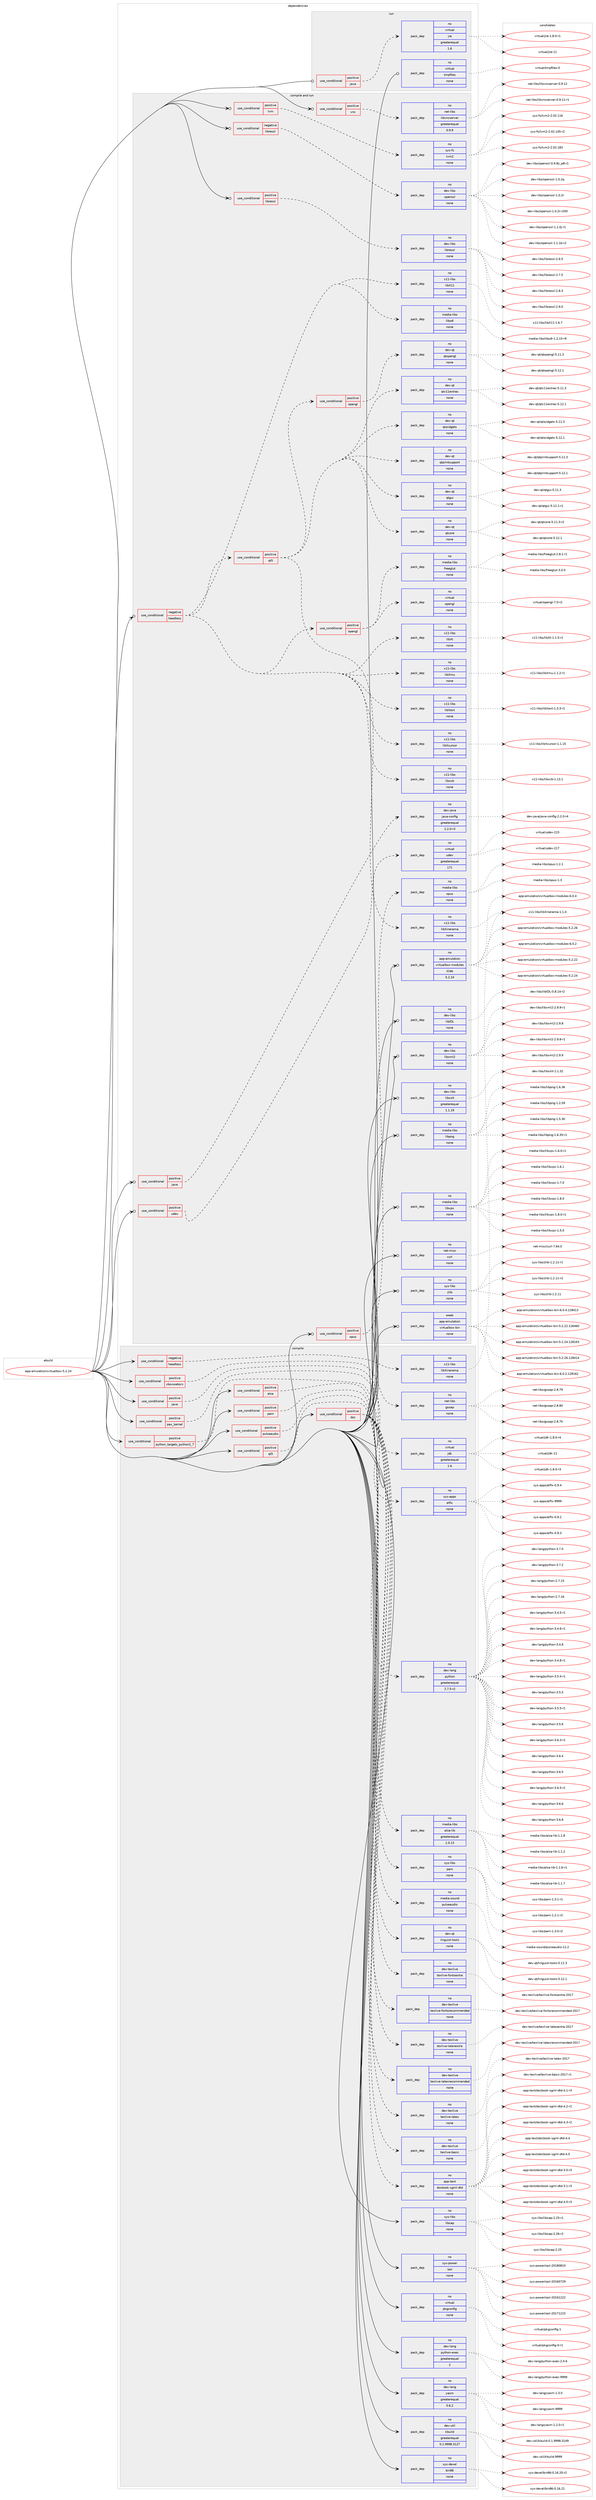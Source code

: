 digraph prolog {

# *************
# Graph options
# *************

newrank=true;
concentrate=true;
compound=true;
graph [rankdir=LR,fontname=Helvetica,fontsize=10,ranksep=1.5];#, ranksep=2.5, nodesep=0.2];
edge  [arrowhead=vee];
node  [fontname=Helvetica,fontsize=10];

# **********
# The ebuild
# **********

subgraph cluster_leftcol {
color=gray;
rank=same;
label=<<i>ebuild</i>>;
id [label="app-emulation/virtualbox-5.2.24", color=red, width=4, href="../app-emulation/virtualbox-5.2.24.svg"];
}

# ****************
# The dependencies
# ****************

subgraph cluster_midcol {
color=gray;
label=<<i>dependencies</i>>;
subgraph cluster_compile {
fillcolor="#eeeeee";
style=filled;
label=<<i>compile</i>>;
subgraph cond350896 {
dependency1289553 [label=<<TABLE BORDER="0" CELLBORDER="1" CELLSPACING="0" CELLPADDING="4"><TR><TD ROWSPAN="3" CELLPADDING="10">use_conditional</TD></TR><TR><TD>negative</TD></TR><TR><TD>headless</TD></TR></TABLE>>, shape=none, color=red];
subgraph pack918606 {
dependency1289554 [label=<<TABLE BORDER="0" CELLBORDER="1" CELLSPACING="0" CELLPADDING="4" WIDTH="220"><TR><TD ROWSPAN="6" CELLPADDING="30">pack_dep</TD></TR><TR><TD WIDTH="110">no</TD></TR><TR><TD>x11-libs</TD></TR><TR><TD>libXinerama</TD></TR><TR><TD>none</TD></TR><TR><TD></TD></TR></TABLE>>, shape=none, color=blue];
}
dependency1289553:e -> dependency1289554:w [weight=20,style="dashed",arrowhead="vee"];
}
id:e -> dependency1289553:w [weight=20,style="solid",arrowhead="vee"];
subgraph cond350897 {
dependency1289555 [label=<<TABLE BORDER="0" CELLBORDER="1" CELLSPACING="0" CELLPADDING="4"><TR><TD ROWSPAN="3" CELLPADDING="10">use_conditional</TD></TR><TR><TD>positive</TD></TR><TR><TD>alsa</TD></TR></TABLE>>, shape=none, color=red];
subgraph pack918607 {
dependency1289556 [label=<<TABLE BORDER="0" CELLBORDER="1" CELLSPACING="0" CELLPADDING="4" WIDTH="220"><TR><TD ROWSPAN="6" CELLPADDING="30">pack_dep</TD></TR><TR><TD WIDTH="110">no</TD></TR><TR><TD>media-libs</TD></TR><TR><TD>alsa-lib</TD></TR><TR><TD>greaterequal</TD></TR><TR><TD>1.0.13</TD></TR></TABLE>>, shape=none, color=blue];
}
dependency1289555:e -> dependency1289556:w [weight=20,style="dashed",arrowhead="vee"];
}
id:e -> dependency1289555:w [weight=20,style="solid",arrowhead="vee"];
subgraph cond350898 {
dependency1289557 [label=<<TABLE BORDER="0" CELLBORDER="1" CELLSPACING="0" CELLPADDING="4"><TR><TD ROWSPAN="3" CELLPADDING="10">use_conditional</TD></TR><TR><TD>positive</TD></TR><TR><TD>doc</TD></TR></TABLE>>, shape=none, color=red];
subgraph pack918608 {
dependency1289558 [label=<<TABLE BORDER="0" CELLBORDER="1" CELLSPACING="0" CELLPADDING="4" WIDTH="220"><TR><TD ROWSPAN="6" CELLPADDING="30">pack_dep</TD></TR><TR><TD WIDTH="110">no</TD></TR><TR><TD>app-text</TD></TR><TR><TD>docbook-sgml-dtd</TD></TR><TR><TD>none</TD></TR><TR><TD></TD></TR></TABLE>>, shape=none, color=blue];
}
dependency1289557:e -> dependency1289558:w [weight=20,style="dashed",arrowhead="vee"];
subgraph pack918609 {
dependency1289559 [label=<<TABLE BORDER="0" CELLBORDER="1" CELLSPACING="0" CELLPADDING="4" WIDTH="220"><TR><TD ROWSPAN="6" CELLPADDING="30">pack_dep</TD></TR><TR><TD WIDTH="110">no</TD></TR><TR><TD>dev-texlive</TD></TR><TR><TD>texlive-basic</TD></TR><TR><TD>none</TD></TR><TR><TD></TD></TR></TABLE>>, shape=none, color=blue];
}
dependency1289557:e -> dependency1289559:w [weight=20,style="dashed",arrowhead="vee"];
subgraph pack918610 {
dependency1289560 [label=<<TABLE BORDER="0" CELLBORDER="1" CELLSPACING="0" CELLPADDING="4" WIDTH="220"><TR><TD ROWSPAN="6" CELLPADDING="30">pack_dep</TD></TR><TR><TD WIDTH="110">no</TD></TR><TR><TD>dev-texlive</TD></TR><TR><TD>texlive-latex</TD></TR><TR><TD>none</TD></TR><TR><TD></TD></TR></TABLE>>, shape=none, color=blue];
}
dependency1289557:e -> dependency1289560:w [weight=20,style="dashed",arrowhead="vee"];
subgraph pack918611 {
dependency1289561 [label=<<TABLE BORDER="0" CELLBORDER="1" CELLSPACING="0" CELLPADDING="4" WIDTH="220"><TR><TD ROWSPAN="6" CELLPADDING="30">pack_dep</TD></TR><TR><TD WIDTH="110">no</TD></TR><TR><TD>dev-texlive</TD></TR><TR><TD>texlive-latexrecommended</TD></TR><TR><TD>none</TD></TR><TR><TD></TD></TR></TABLE>>, shape=none, color=blue];
}
dependency1289557:e -> dependency1289561:w [weight=20,style="dashed",arrowhead="vee"];
subgraph pack918612 {
dependency1289562 [label=<<TABLE BORDER="0" CELLBORDER="1" CELLSPACING="0" CELLPADDING="4" WIDTH="220"><TR><TD ROWSPAN="6" CELLPADDING="30">pack_dep</TD></TR><TR><TD WIDTH="110">no</TD></TR><TR><TD>dev-texlive</TD></TR><TR><TD>texlive-latexextra</TD></TR><TR><TD>none</TD></TR><TR><TD></TD></TR></TABLE>>, shape=none, color=blue];
}
dependency1289557:e -> dependency1289562:w [weight=20,style="dashed",arrowhead="vee"];
subgraph pack918613 {
dependency1289563 [label=<<TABLE BORDER="0" CELLBORDER="1" CELLSPACING="0" CELLPADDING="4" WIDTH="220"><TR><TD ROWSPAN="6" CELLPADDING="30">pack_dep</TD></TR><TR><TD WIDTH="110">no</TD></TR><TR><TD>dev-texlive</TD></TR><TR><TD>texlive-fontsrecommended</TD></TR><TR><TD>none</TD></TR><TR><TD></TD></TR></TABLE>>, shape=none, color=blue];
}
dependency1289557:e -> dependency1289563:w [weight=20,style="dashed",arrowhead="vee"];
subgraph pack918614 {
dependency1289564 [label=<<TABLE BORDER="0" CELLBORDER="1" CELLSPACING="0" CELLPADDING="4" WIDTH="220"><TR><TD ROWSPAN="6" CELLPADDING="30">pack_dep</TD></TR><TR><TD WIDTH="110">no</TD></TR><TR><TD>dev-texlive</TD></TR><TR><TD>texlive-fontsextra</TD></TR><TR><TD>none</TD></TR><TR><TD></TD></TR></TABLE>>, shape=none, color=blue];
}
dependency1289557:e -> dependency1289564:w [weight=20,style="dashed",arrowhead="vee"];
}
id:e -> dependency1289557:w [weight=20,style="solid",arrowhead="vee"];
subgraph cond350899 {
dependency1289565 [label=<<TABLE BORDER="0" CELLBORDER="1" CELLSPACING="0" CELLPADDING="4"><TR><TD ROWSPAN="3" CELLPADDING="10">use_conditional</TD></TR><TR><TD>positive</TD></TR><TR><TD>java</TD></TR></TABLE>>, shape=none, color=red];
subgraph pack918615 {
dependency1289566 [label=<<TABLE BORDER="0" CELLBORDER="1" CELLSPACING="0" CELLPADDING="4" WIDTH="220"><TR><TD ROWSPAN="6" CELLPADDING="30">pack_dep</TD></TR><TR><TD WIDTH="110">no</TD></TR><TR><TD>virtual</TD></TR><TR><TD>jdk</TD></TR><TR><TD>greaterequal</TD></TR><TR><TD>1.6</TD></TR></TABLE>>, shape=none, color=blue];
}
dependency1289565:e -> dependency1289566:w [weight=20,style="dashed",arrowhead="vee"];
}
id:e -> dependency1289565:w [weight=20,style="solid",arrowhead="vee"];
subgraph cond350900 {
dependency1289567 [label=<<TABLE BORDER="0" CELLBORDER="1" CELLSPACING="0" CELLPADDING="4"><TR><TD ROWSPAN="3" CELLPADDING="10">use_conditional</TD></TR><TR><TD>positive</TD></TR><TR><TD>pam</TD></TR></TABLE>>, shape=none, color=red];
subgraph pack918616 {
dependency1289568 [label=<<TABLE BORDER="0" CELLBORDER="1" CELLSPACING="0" CELLPADDING="4" WIDTH="220"><TR><TD ROWSPAN="6" CELLPADDING="30">pack_dep</TD></TR><TR><TD WIDTH="110">no</TD></TR><TR><TD>sys-libs</TD></TR><TR><TD>pam</TD></TR><TR><TD>none</TD></TR><TR><TD></TD></TR></TABLE>>, shape=none, color=blue];
}
dependency1289567:e -> dependency1289568:w [weight=20,style="dashed",arrowhead="vee"];
}
id:e -> dependency1289567:w [weight=20,style="solid",arrowhead="vee"];
subgraph cond350901 {
dependency1289569 [label=<<TABLE BORDER="0" CELLBORDER="1" CELLSPACING="0" CELLPADDING="4"><TR><TD ROWSPAN="3" CELLPADDING="10">use_conditional</TD></TR><TR><TD>positive</TD></TR><TR><TD>pax_kernel</TD></TR></TABLE>>, shape=none, color=red];
subgraph pack918617 {
dependency1289570 [label=<<TABLE BORDER="0" CELLBORDER="1" CELLSPACING="0" CELLPADDING="4" WIDTH="220"><TR><TD ROWSPAN="6" CELLPADDING="30">pack_dep</TD></TR><TR><TD WIDTH="110">no</TD></TR><TR><TD>sys-apps</TD></TR><TR><TD>elfix</TD></TR><TR><TD>none</TD></TR><TR><TD></TD></TR></TABLE>>, shape=none, color=blue];
}
dependency1289569:e -> dependency1289570:w [weight=20,style="dashed",arrowhead="vee"];
}
id:e -> dependency1289569:w [weight=20,style="solid",arrowhead="vee"];
subgraph cond350902 {
dependency1289571 [label=<<TABLE BORDER="0" CELLBORDER="1" CELLSPACING="0" CELLPADDING="4"><TR><TD ROWSPAN="3" CELLPADDING="10">use_conditional</TD></TR><TR><TD>positive</TD></TR><TR><TD>pulseaudio</TD></TR></TABLE>>, shape=none, color=red];
subgraph pack918618 {
dependency1289572 [label=<<TABLE BORDER="0" CELLBORDER="1" CELLSPACING="0" CELLPADDING="4" WIDTH="220"><TR><TD ROWSPAN="6" CELLPADDING="30">pack_dep</TD></TR><TR><TD WIDTH="110">no</TD></TR><TR><TD>media-sound</TD></TR><TR><TD>pulseaudio</TD></TR><TR><TD>none</TD></TR><TR><TD></TD></TR></TABLE>>, shape=none, color=blue];
}
dependency1289571:e -> dependency1289572:w [weight=20,style="dashed",arrowhead="vee"];
}
id:e -> dependency1289571:w [weight=20,style="solid",arrowhead="vee"];
subgraph cond350903 {
dependency1289573 [label=<<TABLE BORDER="0" CELLBORDER="1" CELLSPACING="0" CELLPADDING="4"><TR><TD ROWSPAN="3" CELLPADDING="10">use_conditional</TD></TR><TR><TD>positive</TD></TR><TR><TD>python_targets_python2_7</TD></TR></TABLE>>, shape=none, color=red];
subgraph pack918619 {
dependency1289574 [label=<<TABLE BORDER="0" CELLBORDER="1" CELLSPACING="0" CELLPADDING="4" WIDTH="220"><TR><TD ROWSPAN="6" CELLPADDING="30">pack_dep</TD></TR><TR><TD WIDTH="110">no</TD></TR><TR><TD>dev-lang</TD></TR><TR><TD>python</TD></TR><TR><TD>greaterequal</TD></TR><TR><TD>2.7.5-r2</TD></TR></TABLE>>, shape=none, color=blue];
}
dependency1289573:e -> dependency1289574:w [weight=20,style="dashed",arrowhead="vee"];
}
id:e -> dependency1289573:w [weight=20,style="solid",arrowhead="vee"];
subgraph cond350904 {
dependency1289575 [label=<<TABLE BORDER="0" CELLBORDER="1" CELLSPACING="0" CELLPADDING="4"><TR><TD ROWSPAN="3" CELLPADDING="10">use_conditional</TD></TR><TR><TD>positive</TD></TR><TR><TD>qt5</TD></TR></TABLE>>, shape=none, color=red];
subgraph pack918620 {
dependency1289576 [label=<<TABLE BORDER="0" CELLBORDER="1" CELLSPACING="0" CELLPADDING="4" WIDTH="220"><TR><TD ROWSPAN="6" CELLPADDING="30">pack_dep</TD></TR><TR><TD WIDTH="110">no</TD></TR><TR><TD>dev-qt</TD></TR><TR><TD>linguist-tools</TD></TR><TR><TD>none</TD></TR><TR><TD></TD></TR></TABLE>>, shape=none, color=blue];
}
dependency1289575:e -> dependency1289576:w [weight=20,style="dashed",arrowhead="vee"];
}
id:e -> dependency1289575:w [weight=20,style="solid",arrowhead="vee"];
subgraph cond350905 {
dependency1289577 [label=<<TABLE BORDER="0" CELLBORDER="1" CELLSPACING="0" CELLPADDING="4"><TR><TD ROWSPAN="3" CELLPADDING="10">use_conditional</TD></TR><TR><TD>positive</TD></TR><TR><TD>vboxwebsrv</TD></TR></TABLE>>, shape=none, color=red];
subgraph pack918621 {
dependency1289578 [label=<<TABLE BORDER="0" CELLBORDER="1" CELLSPACING="0" CELLPADDING="4" WIDTH="220"><TR><TD ROWSPAN="6" CELLPADDING="30">pack_dep</TD></TR><TR><TD WIDTH="110">no</TD></TR><TR><TD>net-libs</TD></TR><TR><TD>gsoap</TD></TR><TR><TD>none</TD></TR><TR><TD></TD></TR></TABLE>>, shape=none, color=blue];
}
dependency1289577:e -> dependency1289578:w [weight=20,style="dashed",arrowhead="vee"];
}
id:e -> dependency1289577:w [weight=20,style="solid",arrowhead="vee"];
subgraph pack918622 {
dependency1289579 [label=<<TABLE BORDER="0" CELLBORDER="1" CELLSPACING="0" CELLPADDING="4" WIDTH="220"><TR><TD ROWSPAN="6" CELLPADDING="30">pack_dep</TD></TR><TR><TD WIDTH="110">no</TD></TR><TR><TD>dev-lang</TD></TR><TR><TD>python-exec</TD></TR><TR><TD>greaterequal</TD></TR><TR><TD>2</TD></TR></TABLE>>, shape=none, color=blue];
}
id:e -> dependency1289579:w [weight=20,style="solid",arrowhead="vee"];
subgraph pack918623 {
dependency1289580 [label=<<TABLE BORDER="0" CELLBORDER="1" CELLSPACING="0" CELLPADDING="4" WIDTH="220"><TR><TD ROWSPAN="6" CELLPADDING="30">pack_dep</TD></TR><TR><TD WIDTH="110">no</TD></TR><TR><TD>dev-lang</TD></TR><TR><TD>yasm</TD></TR><TR><TD>greaterequal</TD></TR><TR><TD>0.6.2</TD></TR></TABLE>>, shape=none, color=blue];
}
id:e -> dependency1289580:w [weight=20,style="solid",arrowhead="vee"];
subgraph pack918624 {
dependency1289581 [label=<<TABLE BORDER="0" CELLBORDER="1" CELLSPACING="0" CELLPADDING="4" WIDTH="220"><TR><TD ROWSPAN="6" CELLPADDING="30">pack_dep</TD></TR><TR><TD WIDTH="110">no</TD></TR><TR><TD>dev-util</TD></TR><TR><TD>kbuild</TD></TR><TR><TD>greaterequal</TD></TR><TR><TD>0.1.9998.3127</TD></TR></TABLE>>, shape=none, color=blue];
}
id:e -> dependency1289581:w [weight=20,style="solid",arrowhead="vee"];
subgraph pack918625 {
dependency1289582 [label=<<TABLE BORDER="0" CELLBORDER="1" CELLSPACING="0" CELLPADDING="4" WIDTH="220"><TR><TD ROWSPAN="6" CELLPADDING="30">pack_dep</TD></TR><TR><TD WIDTH="110">no</TD></TR><TR><TD>sys-devel</TD></TR><TR><TD>bin86</TD></TR><TR><TD>none</TD></TR><TR><TD></TD></TR></TABLE>>, shape=none, color=blue];
}
id:e -> dependency1289582:w [weight=20,style="solid",arrowhead="vee"];
subgraph pack918626 {
dependency1289583 [label=<<TABLE BORDER="0" CELLBORDER="1" CELLSPACING="0" CELLPADDING="4" WIDTH="220"><TR><TD ROWSPAN="6" CELLPADDING="30">pack_dep</TD></TR><TR><TD WIDTH="110">no</TD></TR><TR><TD>sys-libs</TD></TR><TR><TD>libcap</TD></TR><TR><TD>none</TD></TR><TR><TD></TD></TR></TABLE>>, shape=none, color=blue];
}
id:e -> dependency1289583:w [weight=20,style="solid",arrowhead="vee"];
subgraph pack918627 {
dependency1289584 [label=<<TABLE BORDER="0" CELLBORDER="1" CELLSPACING="0" CELLPADDING="4" WIDTH="220"><TR><TD ROWSPAN="6" CELLPADDING="30">pack_dep</TD></TR><TR><TD WIDTH="110">no</TD></TR><TR><TD>sys-power</TD></TR><TR><TD>iasl</TD></TR><TR><TD>none</TD></TR><TR><TD></TD></TR></TABLE>>, shape=none, color=blue];
}
id:e -> dependency1289584:w [weight=20,style="solid",arrowhead="vee"];
subgraph pack918628 {
dependency1289585 [label=<<TABLE BORDER="0" CELLBORDER="1" CELLSPACING="0" CELLPADDING="4" WIDTH="220"><TR><TD ROWSPAN="6" CELLPADDING="30">pack_dep</TD></TR><TR><TD WIDTH="110">no</TD></TR><TR><TD>virtual</TD></TR><TR><TD>pkgconfig</TD></TR><TR><TD>none</TD></TR><TR><TD></TD></TR></TABLE>>, shape=none, color=blue];
}
id:e -> dependency1289585:w [weight=20,style="solid",arrowhead="vee"];
}
subgraph cluster_compileandrun {
fillcolor="#eeeeee";
style=filled;
label=<<i>compile and run</i>>;
subgraph cond350906 {
dependency1289586 [label=<<TABLE BORDER="0" CELLBORDER="1" CELLSPACING="0" CELLPADDING="4"><TR><TD ROWSPAN="3" CELLPADDING="10">use_conditional</TD></TR><TR><TD>negative</TD></TR><TR><TD>headless</TD></TR></TABLE>>, shape=none, color=red];
subgraph pack918629 {
dependency1289587 [label=<<TABLE BORDER="0" CELLBORDER="1" CELLSPACING="0" CELLPADDING="4" WIDTH="220"><TR><TD ROWSPAN="6" CELLPADDING="30">pack_dep</TD></TR><TR><TD WIDTH="110">no</TD></TR><TR><TD>media-libs</TD></TR><TR><TD>libsdl</TD></TR><TR><TD>none</TD></TR><TR><TD></TD></TR></TABLE>>, shape=none, color=blue];
}
dependency1289586:e -> dependency1289587:w [weight=20,style="dashed",arrowhead="vee"];
subgraph pack918630 {
dependency1289588 [label=<<TABLE BORDER="0" CELLBORDER="1" CELLSPACING="0" CELLPADDING="4" WIDTH="220"><TR><TD ROWSPAN="6" CELLPADDING="30">pack_dep</TD></TR><TR><TD WIDTH="110">no</TD></TR><TR><TD>x11-libs</TD></TR><TR><TD>libX11</TD></TR><TR><TD>none</TD></TR><TR><TD></TD></TR></TABLE>>, shape=none, color=blue];
}
dependency1289586:e -> dependency1289588:w [weight=20,style="dashed",arrowhead="vee"];
subgraph pack918631 {
dependency1289589 [label=<<TABLE BORDER="0" CELLBORDER="1" CELLSPACING="0" CELLPADDING="4" WIDTH="220"><TR><TD ROWSPAN="6" CELLPADDING="30">pack_dep</TD></TR><TR><TD WIDTH="110">no</TD></TR><TR><TD>x11-libs</TD></TR><TR><TD>libxcb</TD></TR><TR><TD>none</TD></TR><TR><TD></TD></TR></TABLE>>, shape=none, color=blue];
}
dependency1289586:e -> dependency1289589:w [weight=20,style="dashed",arrowhead="vee"];
subgraph pack918632 {
dependency1289590 [label=<<TABLE BORDER="0" CELLBORDER="1" CELLSPACING="0" CELLPADDING="4" WIDTH="220"><TR><TD ROWSPAN="6" CELLPADDING="30">pack_dep</TD></TR><TR><TD WIDTH="110">no</TD></TR><TR><TD>x11-libs</TD></TR><TR><TD>libXcursor</TD></TR><TR><TD>none</TD></TR><TR><TD></TD></TR></TABLE>>, shape=none, color=blue];
}
dependency1289586:e -> dependency1289590:w [weight=20,style="dashed",arrowhead="vee"];
subgraph pack918633 {
dependency1289591 [label=<<TABLE BORDER="0" CELLBORDER="1" CELLSPACING="0" CELLPADDING="4" WIDTH="220"><TR><TD ROWSPAN="6" CELLPADDING="30">pack_dep</TD></TR><TR><TD WIDTH="110">no</TD></TR><TR><TD>x11-libs</TD></TR><TR><TD>libXext</TD></TR><TR><TD>none</TD></TR><TR><TD></TD></TR></TABLE>>, shape=none, color=blue];
}
dependency1289586:e -> dependency1289591:w [weight=20,style="dashed",arrowhead="vee"];
subgraph pack918634 {
dependency1289592 [label=<<TABLE BORDER="0" CELLBORDER="1" CELLSPACING="0" CELLPADDING="4" WIDTH="220"><TR><TD ROWSPAN="6" CELLPADDING="30">pack_dep</TD></TR><TR><TD WIDTH="110">no</TD></TR><TR><TD>x11-libs</TD></TR><TR><TD>libXmu</TD></TR><TR><TD>none</TD></TR><TR><TD></TD></TR></TABLE>>, shape=none, color=blue];
}
dependency1289586:e -> dependency1289592:w [weight=20,style="dashed",arrowhead="vee"];
subgraph pack918635 {
dependency1289593 [label=<<TABLE BORDER="0" CELLBORDER="1" CELLSPACING="0" CELLPADDING="4" WIDTH="220"><TR><TD ROWSPAN="6" CELLPADDING="30">pack_dep</TD></TR><TR><TD WIDTH="110">no</TD></TR><TR><TD>x11-libs</TD></TR><TR><TD>libXt</TD></TR><TR><TD>none</TD></TR><TR><TD></TD></TR></TABLE>>, shape=none, color=blue];
}
dependency1289586:e -> dependency1289593:w [weight=20,style="dashed",arrowhead="vee"];
subgraph cond350907 {
dependency1289594 [label=<<TABLE BORDER="0" CELLBORDER="1" CELLSPACING="0" CELLPADDING="4"><TR><TD ROWSPAN="3" CELLPADDING="10">use_conditional</TD></TR><TR><TD>positive</TD></TR><TR><TD>opengl</TD></TR></TABLE>>, shape=none, color=red];
subgraph pack918636 {
dependency1289595 [label=<<TABLE BORDER="0" CELLBORDER="1" CELLSPACING="0" CELLPADDING="4" WIDTH="220"><TR><TD ROWSPAN="6" CELLPADDING="30">pack_dep</TD></TR><TR><TD WIDTH="110">no</TD></TR><TR><TD>virtual</TD></TR><TR><TD>opengl</TD></TR><TR><TD>none</TD></TR><TR><TD></TD></TR></TABLE>>, shape=none, color=blue];
}
dependency1289594:e -> dependency1289595:w [weight=20,style="dashed",arrowhead="vee"];
subgraph pack918637 {
dependency1289596 [label=<<TABLE BORDER="0" CELLBORDER="1" CELLSPACING="0" CELLPADDING="4" WIDTH="220"><TR><TD ROWSPAN="6" CELLPADDING="30">pack_dep</TD></TR><TR><TD WIDTH="110">no</TD></TR><TR><TD>media-libs</TD></TR><TR><TD>freeglut</TD></TR><TR><TD>none</TD></TR><TR><TD></TD></TR></TABLE>>, shape=none, color=blue];
}
dependency1289594:e -> dependency1289596:w [weight=20,style="dashed",arrowhead="vee"];
}
dependency1289586:e -> dependency1289594:w [weight=20,style="dashed",arrowhead="vee"];
subgraph cond350908 {
dependency1289597 [label=<<TABLE BORDER="0" CELLBORDER="1" CELLSPACING="0" CELLPADDING="4"><TR><TD ROWSPAN="3" CELLPADDING="10">use_conditional</TD></TR><TR><TD>positive</TD></TR><TR><TD>qt5</TD></TR></TABLE>>, shape=none, color=red];
subgraph pack918638 {
dependency1289598 [label=<<TABLE BORDER="0" CELLBORDER="1" CELLSPACING="0" CELLPADDING="4" WIDTH="220"><TR><TD ROWSPAN="6" CELLPADDING="30">pack_dep</TD></TR><TR><TD WIDTH="110">no</TD></TR><TR><TD>dev-qt</TD></TR><TR><TD>qtcore</TD></TR><TR><TD>none</TD></TR><TR><TD></TD></TR></TABLE>>, shape=none, color=blue];
}
dependency1289597:e -> dependency1289598:w [weight=20,style="dashed",arrowhead="vee"];
subgraph pack918639 {
dependency1289599 [label=<<TABLE BORDER="0" CELLBORDER="1" CELLSPACING="0" CELLPADDING="4" WIDTH="220"><TR><TD ROWSPAN="6" CELLPADDING="30">pack_dep</TD></TR><TR><TD WIDTH="110">no</TD></TR><TR><TD>dev-qt</TD></TR><TR><TD>qtgui</TD></TR><TR><TD>none</TD></TR><TR><TD></TD></TR></TABLE>>, shape=none, color=blue];
}
dependency1289597:e -> dependency1289599:w [weight=20,style="dashed",arrowhead="vee"];
subgraph pack918640 {
dependency1289600 [label=<<TABLE BORDER="0" CELLBORDER="1" CELLSPACING="0" CELLPADDING="4" WIDTH="220"><TR><TD ROWSPAN="6" CELLPADDING="30">pack_dep</TD></TR><TR><TD WIDTH="110">no</TD></TR><TR><TD>dev-qt</TD></TR><TR><TD>qtprintsupport</TD></TR><TR><TD>none</TD></TR><TR><TD></TD></TR></TABLE>>, shape=none, color=blue];
}
dependency1289597:e -> dependency1289600:w [weight=20,style="dashed",arrowhead="vee"];
subgraph pack918641 {
dependency1289601 [label=<<TABLE BORDER="0" CELLBORDER="1" CELLSPACING="0" CELLPADDING="4" WIDTH="220"><TR><TD ROWSPAN="6" CELLPADDING="30">pack_dep</TD></TR><TR><TD WIDTH="110">no</TD></TR><TR><TD>dev-qt</TD></TR><TR><TD>qtwidgets</TD></TR><TR><TD>none</TD></TR><TR><TD></TD></TR></TABLE>>, shape=none, color=blue];
}
dependency1289597:e -> dependency1289601:w [weight=20,style="dashed",arrowhead="vee"];
subgraph pack918642 {
dependency1289602 [label=<<TABLE BORDER="0" CELLBORDER="1" CELLSPACING="0" CELLPADDING="4" WIDTH="220"><TR><TD ROWSPAN="6" CELLPADDING="30">pack_dep</TD></TR><TR><TD WIDTH="110">no</TD></TR><TR><TD>dev-qt</TD></TR><TR><TD>qtx11extras</TD></TR><TR><TD>none</TD></TR><TR><TD></TD></TR></TABLE>>, shape=none, color=blue];
}
dependency1289597:e -> dependency1289602:w [weight=20,style="dashed",arrowhead="vee"];
subgraph cond350909 {
dependency1289603 [label=<<TABLE BORDER="0" CELLBORDER="1" CELLSPACING="0" CELLPADDING="4"><TR><TD ROWSPAN="3" CELLPADDING="10">use_conditional</TD></TR><TR><TD>positive</TD></TR><TR><TD>opengl</TD></TR></TABLE>>, shape=none, color=red];
subgraph pack918643 {
dependency1289604 [label=<<TABLE BORDER="0" CELLBORDER="1" CELLSPACING="0" CELLPADDING="4" WIDTH="220"><TR><TD ROWSPAN="6" CELLPADDING="30">pack_dep</TD></TR><TR><TD WIDTH="110">no</TD></TR><TR><TD>dev-qt</TD></TR><TR><TD>qtopengl</TD></TR><TR><TD>none</TD></TR><TR><TD></TD></TR></TABLE>>, shape=none, color=blue];
}
dependency1289603:e -> dependency1289604:w [weight=20,style="dashed",arrowhead="vee"];
}
dependency1289597:e -> dependency1289603:w [weight=20,style="dashed",arrowhead="vee"];
subgraph pack918644 {
dependency1289605 [label=<<TABLE BORDER="0" CELLBORDER="1" CELLSPACING="0" CELLPADDING="4" WIDTH="220"><TR><TD ROWSPAN="6" CELLPADDING="30">pack_dep</TD></TR><TR><TD WIDTH="110">no</TD></TR><TR><TD>x11-libs</TD></TR><TR><TD>libXinerama</TD></TR><TR><TD>none</TD></TR><TR><TD></TD></TR></TABLE>>, shape=none, color=blue];
}
dependency1289597:e -> dependency1289605:w [weight=20,style="dashed",arrowhead="vee"];
}
dependency1289586:e -> dependency1289597:w [weight=20,style="dashed",arrowhead="vee"];
}
id:e -> dependency1289586:w [weight=20,style="solid",arrowhead="odotvee"];
subgraph cond350910 {
dependency1289606 [label=<<TABLE BORDER="0" CELLBORDER="1" CELLSPACING="0" CELLPADDING="4"><TR><TD ROWSPAN="3" CELLPADDING="10">use_conditional</TD></TR><TR><TD>negative</TD></TR><TR><TD>libressl</TD></TR></TABLE>>, shape=none, color=red];
subgraph pack918645 {
dependency1289607 [label=<<TABLE BORDER="0" CELLBORDER="1" CELLSPACING="0" CELLPADDING="4" WIDTH="220"><TR><TD ROWSPAN="6" CELLPADDING="30">pack_dep</TD></TR><TR><TD WIDTH="110">no</TD></TR><TR><TD>dev-libs</TD></TR><TR><TD>openssl</TD></TR><TR><TD>none</TD></TR><TR><TD></TD></TR></TABLE>>, shape=none, color=blue];
}
dependency1289606:e -> dependency1289607:w [weight=20,style="dashed",arrowhead="vee"];
}
id:e -> dependency1289606:w [weight=20,style="solid",arrowhead="odotvee"];
subgraph cond350911 {
dependency1289608 [label=<<TABLE BORDER="0" CELLBORDER="1" CELLSPACING="0" CELLPADDING="4"><TR><TD ROWSPAN="3" CELLPADDING="10">use_conditional</TD></TR><TR><TD>positive</TD></TR><TR><TD>java</TD></TR></TABLE>>, shape=none, color=red];
subgraph pack918646 {
dependency1289609 [label=<<TABLE BORDER="0" CELLBORDER="1" CELLSPACING="0" CELLPADDING="4" WIDTH="220"><TR><TD ROWSPAN="6" CELLPADDING="30">pack_dep</TD></TR><TR><TD WIDTH="110">no</TD></TR><TR><TD>dev-java</TD></TR><TR><TD>java-config</TD></TR><TR><TD>greaterequal</TD></TR><TR><TD>2.2.0-r3</TD></TR></TABLE>>, shape=none, color=blue];
}
dependency1289608:e -> dependency1289609:w [weight=20,style="dashed",arrowhead="vee"];
}
id:e -> dependency1289608:w [weight=20,style="solid",arrowhead="odotvee"];
subgraph cond350912 {
dependency1289610 [label=<<TABLE BORDER="0" CELLBORDER="1" CELLSPACING="0" CELLPADDING="4"><TR><TD ROWSPAN="3" CELLPADDING="10">use_conditional</TD></TR><TR><TD>positive</TD></TR><TR><TD>libressl</TD></TR></TABLE>>, shape=none, color=red];
subgraph pack918647 {
dependency1289611 [label=<<TABLE BORDER="0" CELLBORDER="1" CELLSPACING="0" CELLPADDING="4" WIDTH="220"><TR><TD ROWSPAN="6" CELLPADDING="30">pack_dep</TD></TR><TR><TD WIDTH="110">no</TD></TR><TR><TD>dev-libs</TD></TR><TR><TD>libressl</TD></TR><TR><TD>none</TD></TR><TR><TD></TD></TR></TABLE>>, shape=none, color=blue];
}
dependency1289610:e -> dependency1289611:w [weight=20,style="dashed",arrowhead="vee"];
}
id:e -> dependency1289610:w [weight=20,style="solid",arrowhead="odotvee"];
subgraph cond350913 {
dependency1289612 [label=<<TABLE BORDER="0" CELLBORDER="1" CELLSPACING="0" CELLPADDING="4"><TR><TD ROWSPAN="3" CELLPADDING="10">use_conditional</TD></TR><TR><TD>positive</TD></TR><TR><TD>lvm</TD></TR></TABLE>>, shape=none, color=red];
subgraph pack918648 {
dependency1289613 [label=<<TABLE BORDER="0" CELLBORDER="1" CELLSPACING="0" CELLPADDING="4" WIDTH="220"><TR><TD ROWSPAN="6" CELLPADDING="30">pack_dep</TD></TR><TR><TD WIDTH="110">no</TD></TR><TR><TD>sys-fs</TD></TR><TR><TD>lvm2</TD></TR><TR><TD>none</TD></TR><TR><TD></TD></TR></TABLE>>, shape=none, color=blue];
}
dependency1289612:e -> dependency1289613:w [weight=20,style="dashed",arrowhead="vee"];
}
id:e -> dependency1289612:w [weight=20,style="solid",arrowhead="odotvee"];
subgraph cond350914 {
dependency1289614 [label=<<TABLE BORDER="0" CELLBORDER="1" CELLSPACING="0" CELLPADDING="4"><TR><TD ROWSPAN="3" CELLPADDING="10">use_conditional</TD></TR><TR><TD>positive</TD></TR><TR><TD>opus</TD></TR></TABLE>>, shape=none, color=red];
subgraph pack918649 {
dependency1289615 [label=<<TABLE BORDER="0" CELLBORDER="1" CELLSPACING="0" CELLPADDING="4" WIDTH="220"><TR><TD ROWSPAN="6" CELLPADDING="30">pack_dep</TD></TR><TR><TD WIDTH="110">no</TD></TR><TR><TD>media-libs</TD></TR><TR><TD>opus</TD></TR><TR><TD>none</TD></TR><TR><TD></TD></TR></TABLE>>, shape=none, color=blue];
}
dependency1289614:e -> dependency1289615:w [weight=20,style="dashed",arrowhead="vee"];
}
id:e -> dependency1289614:w [weight=20,style="solid",arrowhead="odotvee"];
subgraph cond350915 {
dependency1289616 [label=<<TABLE BORDER="0" CELLBORDER="1" CELLSPACING="0" CELLPADDING="4"><TR><TD ROWSPAN="3" CELLPADDING="10">use_conditional</TD></TR><TR><TD>positive</TD></TR><TR><TD>udev</TD></TR></TABLE>>, shape=none, color=red];
subgraph pack918650 {
dependency1289617 [label=<<TABLE BORDER="0" CELLBORDER="1" CELLSPACING="0" CELLPADDING="4" WIDTH="220"><TR><TD ROWSPAN="6" CELLPADDING="30">pack_dep</TD></TR><TR><TD WIDTH="110">no</TD></TR><TR><TD>virtual</TD></TR><TR><TD>udev</TD></TR><TR><TD>greaterequal</TD></TR><TR><TD>171</TD></TR></TABLE>>, shape=none, color=blue];
}
dependency1289616:e -> dependency1289617:w [weight=20,style="dashed",arrowhead="vee"];
}
id:e -> dependency1289616:w [weight=20,style="solid",arrowhead="odotvee"];
subgraph cond350916 {
dependency1289618 [label=<<TABLE BORDER="0" CELLBORDER="1" CELLSPACING="0" CELLPADDING="4"><TR><TD ROWSPAN="3" CELLPADDING="10">use_conditional</TD></TR><TR><TD>positive</TD></TR><TR><TD>vnc</TD></TR></TABLE>>, shape=none, color=red];
subgraph pack918651 {
dependency1289619 [label=<<TABLE BORDER="0" CELLBORDER="1" CELLSPACING="0" CELLPADDING="4" WIDTH="220"><TR><TD ROWSPAN="6" CELLPADDING="30">pack_dep</TD></TR><TR><TD WIDTH="110">no</TD></TR><TR><TD>net-libs</TD></TR><TR><TD>libvncserver</TD></TR><TR><TD>greaterequal</TD></TR><TR><TD>0.9.9</TD></TR></TABLE>>, shape=none, color=blue];
}
dependency1289618:e -> dependency1289619:w [weight=20,style="dashed",arrowhead="vee"];
}
id:e -> dependency1289618:w [weight=20,style="solid",arrowhead="odotvee"];
subgraph pack918652 {
dependency1289620 [label=<<TABLE BORDER="0" CELLBORDER="1" CELLSPACING="0" CELLPADDING="4" WIDTH="220"><TR><TD ROWSPAN="6" CELLPADDING="30">pack_dep</TD></TR><TR><TD WIDTH="110">no</TD></TR><TR><TD>app-emulation</TD></TR><TR><TD>virtualbox-modules</TD></TR><TR><TD>tilde</TD></TR><TR><TD>5.2.24</TD></TR></TABLE>>, shape=none, color=blue];
}
id:e -> dependency1289620:w [weight=20,style="solid",arrowhead="odotvee"];
subgraph pack918653 {
dependency1289621 [label=<<TABLE BORDER="0" CELLBORDER="1" CELLSPACING="0" CELLPADDING="4" WIDTH="220"><TR><TD ROWSPAN="6" CELLPADDING="30">pack_dep</TD></TR><TR><TD WIDTH="110">no</TD></TR><TR><TD>dev-libs</TD></TR><TR><TD>libIDL</TD></TR><TR><TD>none</TD></TR><TR><TD></TD></TR></TABLE>>, shape=none, color=blue];
}
id:e -> dependency1289621:w [weight=20,style="solid",arrowhead="odotvee"];
subgraph pack918654 {
dependency1289622 [label=<<TABLE BORDER="0" CELLBORDER="1" CELLSPACING="0" CELLPADDING="4" WIDTH="220"><TR><TD ROWSPAN="6" CELLPADDING="30">pack_dep</TD></TR><TR><TD WIDTH="110">no</TD></TR><TR><TD>dev-libs</TD></TR><TR><TD>libxml2</TD></TR><TR><TD>none</TD></TR><TR><TD></TD></TR></TABLE>>, shape=none, color=blue];
}
id:e -> dependency1289622:w [weight=20,style="solid",arrowhead="odotvee"];
subgraph pack918655 {
dependency1289623 [label=<<TABLE BORDER="0" CELLBORDER="1" CELLSPACING="0" CELLPADDING="4" WIDTH="220"><TR><TD ROWSPAN="6" CELLPADDING="30">pack_dep</TD></TR><TR><TD WIDTH="110">no</TD></TR><TR><TD>dev-libs</TD></TR><TR><TD>libxslt</TD></TR><TR><TD>greaterequal</TD></TR><TR><TD>1.1.19</TD></TR></TABLE>>, shape=none, color=blue];
}
id:e -> dependency1289623:w [weight=20,style="solid",arrowhead="odotvee"];
subgraph pack918656 {
dependency1289624 [label=<<TABLE BORDER="0" CELLBORDER="1" CELLSPACING="0" CELLPADDING="4" WIDTH="220"><TR><TD ROWSPAN="6" CELLPADDING="30">pack_dep</TD></TR><TR><TD WIDTH="110">no</TD></TR><TR><TD>media-libs</TD></TR><TR><TD>libpng</TD></TR><TR><TD>none</TD></TR><TR><TD></TD></TR></TABLE>>, shape=none, color=blue];
}
id:e -> dependency1289624:w [weight=20,style="solid",arrowhead="odotvee"];
subgraph pack918657 {
dependency1289625 [label=<<TABLE BORDER="0" CELLBORDER="1" CELLSPACING="0" CELLPADDING="4" WIDTH="220"><TR><TD ROWSPAN="6" CELLPADDING="30">pack_dep</TD></TR><TR><TD WIDTH="110">no</TD></TR><TR><TD>media-libs</TD></TR><TR><TD>libvpx</TD></TR><TR><TD>none</TD></TR><TR><TD></TD></TR></TABLE>>, shape=none, color=blue];
}
id:e -> dependency1289625:w [weight=20,style="solid",arrowhead="odotvee"];
subgraph pack918658 {
dependency1289626 [label=<<TABLE BORDER="0" CELLBORDER="1" CELLSPACING="0" CELLPADDING="4" WIDTH="220"><TR><TD ROWSPAN="6" CELLPADDING="30">pack_dep</TD></TR><TR><TD WIDTH="110">no</TD></TR><TR><TD>net-misc</TD></TR><TR><TD>curl</TD></TR><TR><TD>none</TD></TR><TR><TD></TD></TR></TABLE>>, shape=none, color=blue];
}
id:e -> dependency1289626:w [weight=20,style="solid",arrowhead="odotvee"];
subgraph pack918659 {
dependency1289627 [label=<<TABLE BORDER="0" CELLBORDER="1" CELLSPACING="0" CELLPADDING="4" WIDTH="220"><TR><TD ROWSPAN="6" CELLPADDING="30">pack_dep</TD></TR><TR><TD WIDTH="110">no</TD></TR><TR><TD>sys-libs</TD></TR><TR><TD>zlib</TD></TR><TR><TD>none</TD></TR><TR><TD></TD></TR></TABLE>>, shape=none, color=blue];
}
id:e -> dependency1289627:w [weight=20,style="solid",arrowhead="odotvee"];
subgraph pack918660 {
dependency1289628 [label=<<TABLE BORDER="0" CELLBORDER="1" CELLSPACING="0" CELLPADDING="4" WIDTH="220"><TR><TD ROWSPAN="6" CELLPADDING="30">pack_dep</TD></TR><TR><TD WIDTH="110">weak</TD></TR><TR><TD>app-emulation</TD></TR><TR><TD>virtualbox-bin</TD></TR><TR><TD>none</TD></TR><TR><TD></TD></TR></TABLE>>, shape=none, color=blue];
}
id:e -> dependency1289628:w [weight=20,style="solid",arrowhead="odotvee"];
}
subgraph cluster_run {
fillcolor="#eeeeee";
style=filled;
label=<<i>run</i>>;
subgraph cond350917 {
dependency1289629 [label=<<TABLE BORDER="0" CELLBORDER="1" CELLSPACING="0" CELLPADDING="4"><TR><TD ROWSPAN="3" CELLPADDING="10">use_conditional</TD></TR><TR><TD>positive</TD></TR><TR><TD>java</TD></TR></TABLE>>, shape=none, color=red];
subgraph pack918661 {
dependency1289630 [label=<<TABLE BORDER="0" CELLBORDER="1" CELLSPACING="0" CELLPADDING="4" WIDTH="220"><TR><TD ROWSPAN="6" CELLPADDING="30">pack_dep</TD></TR><TR><TD WIDTH="110">no</TD></TR><TR><TD>virtual</TD></TR><TR><TD>jre</TD></TR><TR><TD>greaterequal</TD></TR><TR><TD>1.6</TD></TR></TABLE>>, shape=none, color=blue];
}
dependency1289629:e -> dependency1289630:w [weight=20,style="dashed",arrowhead="vee"];
}
id:e -> dependency1289629:w [weight=20,style="solid",arrowhead="odot"];
subgraph pack918662 {
dependency1289631 [label=<<TABLE BORDER="0" CELLBORDER="1" CELLSPACING="0" CELLPADDING="4" WIDTH="220"><TR><TD ROWSPAN="6" CELLPADDING="30">pack_dep</TD></TR><TR><TD WIDTH="110">no</TD></TR><TR><TD>virtual</TD></TR><TR><TD>tmpfiles</TD></TR><TR><TD>none</TD></TR><TR><TD></TD></TR></TABLE>>, shape=none, color=blue];
}
id:e -> dependency1289631:w [weight=20,style="solid",arrowhead="odot"];
}
}

# **************
# The candidates
# **************

subgraph cluster_choices {
rank=same;
color=gray;
label=<<i>candidates</i>>;

subgraph choice918606 {
color=black;
nodesep=1;
choice120494945108105981154710810598881051101011149710997454946494652 [label="x11-libs/libXinerama-1.1.4", color=red, width=4,href="../x11-libs/libXinerama-1.1.4.svg"];
dependency1289554:e -> choice120494945108105981154710810598881051101011149710997454946494652:w [style=dotted,weight="100"];
}
subgraph choice918607 {
color=black;
nodesep=1;
choice1091011001059745108105981154797108115974510810598454946494650 [label="media-libs/alsa-lib-1.1.2", color=red, width=4,href="../media-libs/alsa-lib-1.1.2.svg"];
choice10910110010597451081059811547971081159745108105984549464946544511449 [label="media-libs/alsa-lib-1.1.6-r1", color=red, width=4,href="../media-libs/alsa-lib-1.1.6-r1.svg"];
choice1091011001059745108105981154797108115974510810598454946494655 [label="media-libs/alsa-lib-1.1.7", color=red, width=4,href="../media-libs/alsa-lib-1.1.7.svg"];
choice1091011001059745108105981154797108115974510810598454946494656 [label="media-libs/alsa-lib-1.1.8", color=red, width=4,href="../media-libs/alsa-lib-1.1.8.svg"];
dependency1289556:e -> choice1091011001059745108105981154797108115974510810598454946494650:w [style=dotted,weight="100"];
dependency1289556:e -> choice10910110010597451081059811547971081159745108105984549464946544511449:w [style=dotted,weight="100"];
dependency1289556:e -> choice1091011001059745108105981154797108115974510810598454946494655:w [style=dotted,weight="100"];
dependency1289556:e -> choice1091011001059745108105981154797108115974510810598454946494656:w [style=dotted,weight="100"];
}
subgraph choice918608 {
color=black;
nodesep=1;
choice97112112451161011201164710011199981111111074511510310910845100116100455146484511451 [label="app-text/docbook-sgml-dtd-3.0-r3", color=red, width=4,href="../app-text/docbook-sgml-dtd-3.0-r3.svg"];
choice97112112451161011201164710011199981111111074511510310910845100116100455146494511451 [label="app-text/docbook-sgml-dtd-3.1-r3", color=red, width=4,href="../app-text/docbook-sgml-dtd-3.1-r3.svg"];
choice97112112451161011201164710011199981111111074511510310910845100116100455246484511451 [label="app-text/docbook-sgml-dtd-4.0-r3", color=red, width=4,href="../app-text/docbook-sgml-dtd-4.0-r3.svg"];
choice97112112451161011201164710011199981111111074511510310910845100116100455246494511451 [label="app-text/docbook-sgml-dtd-4.1-r3", color=red, width=4,href="../app-text/docbook-sgml-dtd-4.1-r3.svg"];
choice97112112451161011201164710011199981111111074511510310910845100116100455246504511450 [label="app-text/docbook-sgml-dtd-4.2-r2", color=red, width=4,href="../app-text/docbook-sgml-dtd-4.2-r2.svg"];
choice97112112451161011201164710011199981111111074511510310910845100116100455246514511450 [label="app-text/docbook-sgml-dtd-4.3-r2", color=red, width=4,href="../app-text/docbook-sgml-dtd-4.3-r2.svg"];
choice9711211245116101120116471001119998111111107451151031091084510011610045524652 [label="app-text/docbook-sgml-dtd-4.4", color=red, width=4,href="../app-text/docbook-sgml-dtd-4.4.svg"];
choice9711211245116101120116471001119998111111107451151031091084510011610045524653 [label="app-text/docbook-sgml-dtd-4.5", color=red, width=4,href="../app-text/docbook-sgml-dtd-4.5.svg"];
dependency1289558:e -> choice97112112451161011201164710011199981111111074511510310910845100116100455146484511451:w [style=dotted,weight="100"];
dependency1289558:e -> choice97112112451161011201164710011199981111111074511510310910845100116100455146494511451:w [style=dotted,weight="100"];
dependency1289558:e -> choice97112112451161011201164710011199981111111074511510310910845100116100455246484511451:w [style=dotted,weight="100"];
dependency1289558:e -> choice97112112451161011201164710011199981111111074511510310910845100116100455246494511451:w [style=dotted,weight="100"];
dependency1289558:e -> choice97112112451161011201164710011199981111111074511510310910845100116100455246504511450:w [style=dotted,weight="100"];
dependency1289558:e -> choice97112112451161011201164710011199981111111074511510310910845100116100455246514511450:w [style=dotted,weight="100"];
dependency1289558:e -> choice9711211245116101120116471001119998111111107451151031091084510011610045524652:w [style=dotted,weight="100"];
dependency1289558:e -> choice9711211245116101120116471001119998111111107451151031091084510011610045524653:w [style=dotted,weight="100"];
}
subgraph choice918609 {
color=black;
nodesep=1;
choice10010111845116101120108105118101471161011201081051181014598971151059945504849554511449 [label="dev-texlive/texlive-basic-2017-r1", color=red, width=4,href="../dev-texlive/texlive-basic-2017-r1.svg"];
dependency1289559:e -> choice10010111845116101120108105118101471161011201081051181014598971151059945504849554511449:w [style=dotted,weight="100"];
}
subgraph choice918610 {
color=black;
nodesep=1;
choice100101118451161011201081051181014711610112010810511810145108971161011204550484955 [label="dev-texlive/texlive-latex-2017", color=red, width=4,href="../dev-texlive/texlive-latex-2017.svg"];
dependency1289560:e -> choice100101118451161011201081051181014711610112010810511810145108971161011204550484955:w [style=dotted,weight="100"];
}
subgraph choice918611 {
color=black;
nodesep=1;
choice10010111845116101120108105118101471161011201081051181014510897116101120114101991111091091011101001011004550484955 [label="dev-texlive/texlive-latexrecommended-2017", color=red, width=4,href="../dev-texlive/texlive-latexrecommended-2017.svg"];
dependency1289561:e -> choice10010111845116101120108105118101471161011201081051181014510897116101120114101991111091091011101001011004550484955:w [style=dotted,weight="100"];
}
subgraph choice918612 {
color=black;
nodesep=1;
choice10010111845116101120108105118101471161011201081051181014510897116101120101120116114974550484955 [label="dev-texlive/texlive-latexextra-2017", color=red, width=4,href="../dev-texlive/texlive-latexextra-2017.svg"];
dependency1289562:e -> choice10010111845116101120108105118101471161011201081051181014510897116101120101120116114974550484955:w [style=dotted,weight="100"];
}
subgraph choice918613 {
color=black;
nodesep=1;
choice100101118451161011201081051181014711610112010810511810145102111110116115114101991111091091011101001011004550484955 [label="dev-texlive/texlive-fontsrecommended-2017", color=red, width=4,href="../dev-texlive/texlive-fontsrecommended-2017.svg"];
dependency1289563:e -> choice100101118451161011201081051181014711610112010810511810145102111110116115114101991111091091011101001011004550484955:w [style=dotted,weight="100"];
}
subgraph choice918614 {
color=black;
nodesep=1;
choice100101118451161011201081051181014711610112010810511810145102111110116115101120116114974550484955 [label="dev-texlive/texlive-fontsextra-2017", color=red, width=4,href="../dev-texlive/texlive-fontsextra-2017.svg"];
dependency1289564:e -> choice100101118451161011201081051181014711610112010810511810145102111110116115101120116114974550484955:w [style=dotted,weight="100"];
}
subgraph choice918615 {
color=black;
nodesep=1;
choice11810511411611797108471061001074549465646484511451 [label="virtual/jdk-1.8.0-r3", color=red, width=4,href="../virtual/jdk-1.8.0-r3.svg"];
choice11810511411611797108471061001074549465646484511452 [label="virtual/jdk-1.8.0-r4", color=red, width=4,href="../virtual/jdk-1.8.0-r4.svg"];
choice1181051141161179710847106100107454949 [label="virtual/jdk-11", color=red, width=4,href="../virtual/jdk-11.svg"];
dependency1289566:e -> choice11810511411611797108471061001074549465646484511451:w [style=dotted,weight="100"];
dependency1289566:e -> choice11810511411611797108471061001074549465646484511452:w [style=dotted,weight="100"];
dependency1289566:e -> choice1181051141161179710847106100107454949:w [style=dotted,weight="100"];
}
subgraph choice918616 {
color=black;
nodesep=1;
choice115121115451081059811547112971094549465046494511450 [label="sys-libs/pam-1.2.1-r2", color=red, width=4,href="../sys-libs/pam-1.2.1-r2.svg"];
choice115121115451081059811547112971094549465146484511450 [label="sys-libs/pam-1.3.0-r2", color=red, width=4,href="../sys-libs/pam-1.3.0-r2.svg"];
choice115121115451081059811547112971094549465146494511449 [label="sys-libs/pam-1.3.1-r1", color=red, width=4,href="../sys-libs/pam-1.3.1-r1.svg"];
dependency1289568:e -> choice115121115451081059811547112971094549465046494511450:w [style=dotted,weight="100"];
dependency1289568:e -> choice115121115451081059811547112971094549465146484511450:w [style=dotted,weight="100"];
dependency1289568:e -> choice115121115451081059811547112971094549465146494511449:w [style=dotted,weight="100"];
}
subgraph choice918617 {
color=black;
nodesep=1;
choice115121115459711211211547101108102105120454846574650 [label="sys-apps/elfix-0.9.2", color=red, width=4,href="../sys-apps/elfix-0.9.2.svg"];
choice115121115459711211211547101108102105120454846574651 [label="sys-apps/elfix-0.9.3", color=red, width=4,href="../sys-apps/elfix-0.9.3.svg"];
choice115121115459711211211547101108102105120454846574652 [label="sys-apps/elfix-0.9.4", color=red, width=4,href="../sys-apps/elfix-0.9.4.svg"];
choice1151211154597112112115471011081021051204557575757 [label="sys-apps/elfix-9999", color=red, width=4,href="../sys-apps/elfix-9999.svg"];
dependency1289570:e -> choice115121115459711211211547101108102105120454846574650:w [style=dotted,weight="100"];
dependency1289570:e -> choice115121115459711211211547101108102105120454846574651:w [style=dotted,weight="100"];
dependency1289570:e -> choice115121115459711211211547101108102105120454846574652:w [style=dotted,weight="100"];
dependency1289570:e -> choice1151211154597112112115471011081021051204557575757:w [style=dotted,weight="100"];
}
subgraph choice918618 {
color=black;
nodesep=1;
choice109101100105974511511111711010047112117108115101971171001051114549504650 [label="media-sound/pulseaudio-12.2", color=red, width=4,href="../media-sound/pulseaudio-12.2.svg"];
dependency1289572:e -> choice109101100105974511511111711010047112117108115101971171001051114549504650:w [style=dotted,weight="100"];
}
subgraph choice918619 {
color=black;
nodesep=1;
choice10010111845108971101034711212111610411111045504655464953 [label="dev-lang/python-2.7.15", color=red, width=4,href="../dev-lang/python-2.7.15.svg"];
choice10010111845108971101034711212111610411111045504655464954 [label="dev-lang/python-2.7.16", color=red, width=4,href="../dev-lang/python-2.7.16.svg"];
choice1001011184510897110103471121211161041111104551465246534511449 [label="dev-lang/python-3.4.5-r1", color=red, width=4,href="../dev-lang/python-3.4.5-r1.svg"];
choice1001011184510897110103471121211161041111104551465246544511449 [label="dev-lang/python-3.4.6-r1", color=red, width=4,href="../dev-lang/python-3.4.6-r1.svg"];
choice100101118451089711010347112121116104111110455146524656 [label="dev-lang/python-3.4.8", color=red, width=4,href="../dev-lang/python-3.4.8.svg"];
choice1001011184510897110103471121211161041111104551465246564511449 [label="dev-lang/python-3.4.8-r1", color=red, width=4,href="../dev-lang/python-3.4.8-r1.svg"];
choice1001011184510897110103471121211161041111104551465346524511449 [label="dev-lang/python-3.5.4-r1", color=red, width=4,href="../dev-lang/python-3.5.4-r1.svg"];
choice100101118451089711010347112121116104111110455146534653 [label="dev-lang/python-3.5.5", color=red, width=4,href="../dev-lang/python-3.5.5.svg"];
choice1001011184510897110103471121211161041111104551465346534511449 [label="dev-lang/python-3.5.5-r1", color=red, width=4,href="../dev-lang/python-3.5.5-r1.svg"];
choice100101118451089711010347112121116104111110455146534654 [label="dev-lang/python-3.5.6", color=red, width=4,href="../dev-lang/python-3.5.6.svg"];
choice1001011184510897110103471121211161041111104551465446514511449 [label="dev-lang/python-3.6.3-r1", color=red, width=4,href="../dev-lang/python-3.6.3-r1.svg"];
choice100101118451089711010347112121116104111110455146544652 [label="dev-lang/python-3.6.4", color=red, width=4,href="../dev-lang/python-3.6.4.svg"];
choice100101118451089711010347112121116104111110455146544653 [label="dev-lang/python-3.6.5", color=red, width=4,href="../dev-lang/python-3.6.5.svg"];
choice1001011184510897110103471121211161041111104551465446534511449 [label="dev-lang/python-3.6.5-r1", color=red, width=4,href="../dev-lang/python-3.6.5-r1.svg"];
choice100101118451089711010347112121116104111110455146544654 [label="dev-lang/python-3.6.6", color=red, width=4,href="../dev-lang/python-3.6.6.svg"];
choice100101118451089711010347112121116104111110455146544656 [label="dev-lang/python-3.6.8", color=red, width=4,href="../dev-lang/python-3.6.8.svg"];
choice100101118451089711010347112121116104111110455146554648 [label="dev-lang/python-3.7.0", color=red, width=4,href="../dev-lang/python-3.7.0.svg"];
choice100101118451089711010347112121116104111110455146554650 [label="dev-lang/python-3.7.2", color=red, width=4,href="../dev-lang/python-3.7.2.svg"];
dependency1289574:e -> choice10010111845108971101034711212111610411111045504655464953:w [style=dotted,weight="100"];
dependency1289574:e -> choice10010111845108971101034711212111610411111045504655464954:w [style=dotted,weight="100"];
dependency1289574:e -> choice1001011184510897110103471121211161041111104551465246534511449:w [style=dotted,weight="100"];
dependency1289574:e -> choice1001011184510897110103471121211161041111104551465246544511449:w [style=dotted,weight="100"];
dependency1289574:e -> choice100101118451089711010347112121116104111110455146524656:w [style=dotted,weight="100"];
dependency1289574:e -> choice1001011184510897110103471121211161041111104551465246564511449:w [style=dotted,weight="100"];
dependency1289574:e -> choice1001011184510897110103471121211161041111104551465346524511449:w [style=dotted,weight="100"];
dependency1289574:e -> choice100101118451089711010347112121116104111110455146534653:w [style=dotted,weight="100"];
dependency1289574:e -> choice1001011184510897110103471121211161041111104551465346534511449:w [style=dotted,weight="100"];
dependency1289574:e -> choice100101118451089711010347112121116104111110455146534654:w [style=dotted,weight="100"];
dependency1289574:e -> choice1001011184510897110103471121211161041111104551465446514511449:w [style=dotted,weight="100"];
dependency1289574:e -> choice100101118451089711010347112121116104111110455146544652:w [style=dotted,weight="100"];
dependency1289574:e -> choice100101118451089711010347112121116104111110455146544653:w [style=dotted,weight="100"];
dependency1289574:e -> choice1001011184510897110103471121211161041111104551465446534511449:w [style=dotted,weight="100"];
dependency1289574:e -> choice100101118451089711010347112121116104111110455146544654:w [style=dotted,weight="100"];
dependency1289574:e -> choice100101118451089711010347112121116104111110455146544656:w [style=dotted,weight="100"];
dependency1289574:e -> choice100101118451089711010347112121116104111110455146554648:w [style=dotted,weight="100"];
dependency1289574:e -> choice100101118451089711010347112121116104111110455146554650:w [style=dotted,weight="100"];
}
subgraph choice918620 {
color=black;
nodesep=1;
choice10010111845113116471081051101031171051151164511611111110811545534649494651 [label="dev-qt/linguist-tools-5.11.3", color=red, width=4,href="../dev-qt/linguist-tools-5.11.3.svg"];
choice10010111845113116471081051101031171051151164511611111110811545534649504649 [label="dev-qt/linguist-tools-5.12.1", color=red, width=4,href="../dev-qt/linguist-tools-5.12.1.svg"];
dependency1289576:e -> choice10010111845113116471081051101031171051151164511611111110811545534649494651:w [style=dotted,weight="100"];
dependency1289576:e -> choice10010111845113116471081051101031171051151164511611111110811545534649504649:w [style=dotted,weight="100"];
}
subgraph choice918621 {
color=black;
nodesep=1;
choice1101011164510810598115471031151119711245504656465548 [label="net-libs/gsoap-2.8.70", color=red, width=4,href="../net-libs/gsoap-2.8.70.svg"];
choice1101011164510810598115471031151119711245504656465557 [label="net-libs/gsoap-2.8.79", color=red, width=4,href="../net-libs/gsoap-2.8.79.svg"];
choice1101011164510810598115471031151119711245504656465648 [label="net-libs/gsoap-2.8.80", color=red, width=4,href="../net-libs/gsoap-2.8.80.svg"];
dependency1289578:e -> choice1101011164510810598115471031151119711245504656465548:w [style=dotted,weight="100"];
dependency1289578:e -> choice1101011164510810598115471031151119711245504656465557:w [style=dotted,weight="100"];
dependency1289578:e -> choice1101011164510810598115471031151119711245504656465648:w [style=dotted,weight="100"];
}
subgraph choice918622 {
color=black;
nodesep=1;
choice1001011184510897110103471121211161041111104510112010199455046524654 [label="dev-lang/python-exec-2.4.6", color=red, width=4,href="../dev-lang/python-exec-2.4.6.svg"];
choice10010111845108971101034711212111610411111045101120101994557575757 [label="dev-lang/python-exec-9999", color=red, width=4,href="../dev-lang/python-exec-9999.svg"];
dependency1289579:e -> choice1001011184510897110103471121211161041111104510112010199455046524654:w [style=dotted,weight="100"];
dependency1289579:e -> choice10010111845108971101034711212111610411111045101120101994557575757:w [style=dotted,weight="100"];
}
subgraph choice918623 {
color=black;
nodesep=1;
choice100101118451089711010347121971151094549465046484511449 [label="dev-lang/yasm-1.2.0-r1", color=red, width=4,href="../dev-lang/yasm-1.2.0-r1.svg"];
choice10010111845108971101034712197115109454946514648 [label="dev-lang/yasm-1.3.0", color=red, width=4,href="../dev-lang/yasm-1.3.0.svg"];
choice100101118451089711010347121971151094557575757 [label="dev-lang/yasm-9999", color=red, width=4,href="../dev-lang/yasm-9999.svg"];
dependency1289580:e -> choice100101118451089711010347121971151094549465046484511449:w [style=dotted,weight="100"];
dependency1289580:e -> choice10010111845108971101034712197115109454946514648:w [style=dotted,weight="100"];
dependency1289580:e -> choice100101118451089711010347121971151094557575757:w [style=dotted,weight="100"];
}
subgraph choice918624 {
color=black;
nodesep=1;
choice1001011184511711610510847107981171051081004548464946575757564651495257 [label="dev-util/kbuild-0.1.9998.3149", color=red, width=4,href="../dev-util/kbuild-0.1.9998.3149.svg"];
choice1001011184511711610510847107981171051081004557575757 [label="dev-util/kbuild-9999", color=red, width=4,href="../dev-util/kbuild-9999.svg"];
dependency1289581:e -> choice1001011184511711610510847107981171051081004548464946575757564651495257:w [style=dotted,weight="100"];
dependency1289581:e -> choice1001011184511711610510847107981171051081004557575757:w [style=dotted,weight="100"];
}
subgraph choice918625 {
color=black;
nodesep=1;
choice115121115451001011181011084798105110565445484649544650484511450 [label="sys-devel/bin86-0.16.20-r2", color=red, width=4,href="../sys-devel/bin86-0.16.20-r2.svg"];
choice11512111545100101118101108479810511056544548464954465049 [label="sys-devel/bin86-0.16.21", color=red, width=4,href="../sys-devel/bin86-0.16.21.svg"];
dependency1289582:e -> choice115121115451001011181011084798105110565445484649544650484511450:w [style=dotted,weight="100"];
dependency1289582:e -> choice11512111545100101118101108479810511056544548464954465049:w [style=dotted,weight="100"];
}
subgraph choice918626 {
color=black;
nodesep=1;
choice1151211154510810598115471081059899971124550465053 [label="sys-libs/libcap-2.25", color=red, width=4,href="../sys-libs/libcap-2.25.svg"];
choice11512111545108105981154710810598999711245504650534511449 [label="sys-libs/libcap-2.25-r1", color=red, width=4,href="../sys-libs/libcap-2.25-r1.svg"];
choice11512111545108105981154710810598999711245504650544511450 [label="sys-libs/libcap-2.26-r2", color=red, width=4,href="../sys-libs/libcap-2.26-r2.svg"];
dependency1289583:e -> choice1151211154510810598115471081059899971124550465053:w [style=dotted,weight="100"];
dependency1289583:e -> choice11512111545108105981154710810598999711245504650534511449:w [style=dotted,weight="100"];
dependency1289583:e -> choice11512111545108105981154710810598999711245504650544511450:w [style=dotted,weight="100"];
}
subgraph choice918627 {
color=black;
nodesep=1;
choice115121115451121111191011144710597115108455048495448555057 [label="sys-power/iasl-20160729", color=red, width=4,href="../sys-power/iasl-20160729.svg"];
choice115121115451121111191011144710597115108455048495449505050 [label="sys-power/iasl-20161222", color=red, width=4,href="../sys-power/iasl-20161222.svg"];
choice115121115451121111191011144710597115108455048495549504953 [label="sys-power/iasl-20171215", color=red, width=4,href="../sys-power/iasl-20171215.svg"];
choice115121115451121111191011144710597115108455048495648564948 [label="sys-power/iasl-20180810", color=red, width=4,href="../sys-power/iasl-20180810.svg"];
dependency1289584:e -> choice115121115451121111191011144710597115108455048495448555057:w [style=dotted,weight="100"];
dependency1289584:e -> choice115121115451121111191011144710597115108455048495449505050:w [style=dotted,weight="100"];
dependency1289584:e -> choice115121115451121111191011144710597115108455048495549504953:w [style=dotted,weight="100"];
dependency1289584:e -> choice115121115451121111191011144710597115108455048495648564948:w [style=dotted,weight="100"];
}
subgraph choice918628 {
color=black;
nodesep=1;
choice11810511411611797108471121071039911111010210510345484511449 [label="virtual/pkgconfig-0-r1", color=red, width=4,href="../virtual/pkgconfig-0-r1.svg"];
choice1181051141161179710847112107103991111101021051034549 [label="virtual/pkgconfig-1", color=red, width=4,href="../virtual/pkgconfig-1.svg"];
dependency1289585:e -> choice11810511411611797108471121071039911111010210510345484511449:w [style=dotted,weight="100"];
dependency1289585:e -> choice1181051141161179710847112107103991111101021051034549:w [style=dotted,weight="100"];
}
subgraph choice918629 {
color=black;
nodesep=1;
choice1091011001059745108105981154710810598115100108454946504649534511457 [label="media-libs/libsdl-1.2.15-r9", color=red, width=4,href="../media-libs/libsdl-1.2.15-r9.svg"];
dependency1289587:e -> choice1091011001059745108105981154710810598115100108454946504649534511457:w [style=dotted,weight="100"];
}
subgraph choice918630 {
color=black;
nodesep=1;
choice120494945108105981154710810598884949454946544655 [label="x11-libs/libX11-1.6.7", color=red, width=4,href="../x11-libs/libX11-1.6.7.svg"];
dependency1289588:e -> choice120494945108105981154710810598884949454946544655:w [style=dotted,weight="100"];
}
subgraph choice918631 {
color=black;
nodesep=1;
choice120494945108105981154710810598120999845494649514649 [label="x11-libs/libxcb-1.13.1", color=red, width=4,href="../x11-libs/libxcb-1.13.1.svg"];
dependency1289589:e -> choice120494945108105981154710810598120999845494649514649:w [style=dotted,weight="100"];
}
subgraph choice918632 {
color=black;
nodesep=1;
choice120494945108105981154710810598889911711411511111445494649464953 [label="x11-libs/libXcursor-1.1.15", color=red, width=4,href="../x11-libs/libXcursor-1.1.15.svg"];
dependency1289590:e -> choice120494945108105981154710810598889911711411511111445494649464953:w [style=dotted,weight="100"];
}
subgraph choice918633 {
color=black;
nodesep=1;
choice120494945108105981154710810598881011201164549465146514511449 [label="x11-libs/libXext-1.3.3-r1", color=red, width=4,href="../x11-libs/libXext-1.3.3-r1.svg"];
dependency1289591:e -> choice120494945108105981154710810598881011201164549465146514511449:w [style=dotted,weight="100"];
}
subgraph choice918634 {
color=black;
nodesep=1;
choice120494945108105981154710810598881091174549464946504511449 [label="x11-libs/libXmu-1.1.2-r1", color=red, width=4,href="../x11-libs/libXmu-1.1.2-r1.svg"];
dependency1289592:e -> choice120494945108105981154710810598881091174549464946504511449:w [style=dotted,weight="100"];
}
subgraph choice918635 {
color=black;
nodesep=1;
choice120494945108105981154710810598881164549464946534511449 [label="x11-libs/libXt-1.1.5-r1", color=red, width=4,href="../x11-libs/libXt-1.1.5-r1.svg"];
dependency1289593:e -> choice120494945108105981154710810598881164549464946534511449:w [style=dotted,weight="100"];
}
subgraph choice918636 {
color=black;
nodesep=1;
choice1181051141161179710847111112101110103108455546484511450 [label="virtual/opengl-7.0-r2", color=red, width=4,href="../virtual/opengl-7.0-r2.svg"];
dependency1289595:e -> choice1181051141161179710847111112101110103108455546484511450:w [style=dotted,weight="100"];
}
subgraph choice918637 {
color=black;
nodesep=1;
choice109101100105974510810598115471021141011011031081171164550465646494511449 [label="media-libs/freeglut-2.8.1-r1", color=red, width=4,href="../media-libs/freeglut-2.8.1-r1.svg"];
choice10910110010597451081059811547102114101101103108117116455146484648 [label="media-libs/freeglut-3.0.0", color=red, width=4,href="../media-libs/freeglut-3.0.0.svg"];
dependency1289596:e -> choice109101100105974510810598115471021141011011031081171164550465646494511449:w [style=dotted,weight="100"];
dependency1289596:e -> choice10910110010597451081059811547102114101101103108117116455146484648:w [style=dotted,weight="100"];
}
subgraph choice918638 {
color=black;
nodesep=1;
choice100101118451131164711311699111114101455346494946514511450 [label="dev-qt/qtcore-5.11.3-r2", color=red, width=4,href="../dev-qt/qtcore-5.11.3-r2.svg"];
choice10010111845113116471131169911111410145534649504649 [label="dev-qt/qtcore-5.12.1", color=red, width=4,href="../dev-qt/qtcore-5.12.1.svg"];
dependency1289598:e -> choice100101118451131164711311699111114101455346494946514511450:w [style=dotted,weight="100"];
dependency1289598:e -> choice10010111845113116471131169911111410145534649504649:w [style=dotted,weight="100"];
}
subgraph choice918639 {
color=black;
nodesep=1;
choice100101118451131164711311610311710545534649494651 [label="dev-qt/qtgui-5.11.3", color=red, width=4,href="../dev-qt/qtgui-5.11.3.svg"];
choice1001011184511311647113116103117105455346495046494511449 [label="dev-qt/qtgui-5.12.1-r1", color=red, width=4,href="../dev-qt/qtgui-5.12.1-r1.svg"];
dependency1289599:e -> choice100101118451131164711311610311710545534649494651:w [style=dotted,weight="100"];
dependency1289599:e -> choice1001011184511311647113116103117105455346495046494511449:w [style=dotted,weight="100"];
}
subgraph choice918640 {
color=black;
nodesep=1;
choice100101118451131164711311611211410511011611511711211211111411645534649494651 [label="dev-qt/qtprintsupport-5.11.3", color=red, width=4,href="../dev-qt/qtprintsupport-5.11.3.svg"];
choice100101118451131164711311611211410511011611511711211211111411645534649504649 [label="dev-qt/qtprintsupport-5.12.1", color=red, width=4,href="../dev-qt/qtprintsupport-5.12.1.svg"];
dependency1289600:e -> choice100101118451131164711311611211410511011611511711211211111411645534649494651:w [style=dotted,weight="100"];
dependency1289600:e -> choice100101118451131164711311611211410511011611511711211211111411645534649504649:w [style=dotted,weight="100"];
}
subgraph choice918641 {
color=black;
nodesep=1;
choice100101118451131164711311611910510010310111611545534649494651 [label="dev-qt/qtwidgets-5.11.3", color=red, width=4,href="../dev-qt/qtwidgets-5.11.3.svg"];
choice100101118451131164711311611910510010310111611545534649504649 [label="dev-qt/qtwidgets-5.12.1", color=red, width=4,href="../dev-qt/qtwidgets-5.12.1.svg"];
dependency1289601:e -> choice100101118451131164711311611910510010310111611545534649494651:w [style=dotted,weight="100"];
dependency1289601:e -> choice100101118451131164711311611910510010310111611545534649504649:w [style=dotted,weight="100"];
}
subgraph choice918642 {
color=black;
nodesep=1;
choice100101118451131164711311612049491011201161149711545534649494651 [label="dev-qt/qtx11extras-5.11.3", color=red, width=4,href="../dev-qt/qtx11extras-5.11.3.svg"];
choice100101118451131164711311612049491011201161149711545534649504649 [label="dev-qt/qtx11extras-5.12.1", color=red, width=4,href="../dev-qt/qtx11extras-5.12.1.svg"];
dependency1289602:e -> choice100101118451131164711311612049491011201161149711545534649494651:w [style=dotted,weight="100"];
dependency1289602:e -> choice100101118451131164711311612049491011201161149711545534649504649:w [style=dotted,weight="100"];
}
subgraph choice918643 {
color=black;
nodesep=1;
choice100101118451131164711311611111210111010310845534649494651 [label="dev-qt/qtopengl-5.11.3", color=red, width=4,href="../dev-qt/qtopengl-5.11.3.svg"];
choice100101118451131164711311611111210111010310845534649504649 [label="dev-qt/qtopengl-5.12.1", color=red, width=4,href="../dev-qt/qtopengl-5.12.1.svg"];
dependency1289604:e -> choice100101118451131164711311611111210111010310845534649494651:w [style=dotted,weight="100"];
dependency1289604:e -> choice100101118451131164711311611111210111010310845534649504649:w [style=dotted,weight="100"];
}
subgraph choice918644 {
color=black;
nodesep=1;
choice120494945108105981154710810598881051101011149710997454946494652 [label="x11-libs/libXinerama-1.1.4", color=red, width=4,href="../x11-libs/libXinerama-1.1.4.svg"];
dependency1289605:e -> choice120494945108105981154710810598881051101011149710997454946494652:w [style=dotted,weight="100"];
}
subgraph choice918645 {
color=black;
nodesep=1;
choice10010111845108105981154711111210111011511510845484657465612295112564511449 [label="dev-libs/openssl-0.9.8z_p8-r1", color=red, width=4,href="../dev-libs/openssl-0.9.8z_p8-r1.svg"];
choice100101118451081059811547111112101110115115108454946484650113 [label="dev-libs/openssl-1.0.2q", color=red, width=4,href="../dev-libs/openssl-1.0.2q.svg"];
choice100101118451081059811547111112101110115115108454946484650114 [label="dev-libs/openssl-1.0.2r", color=red, width=4,href="../dev-libs/openssl-1.0.2r.svg"];
choice10010111845108105981154711111210111011511510845494648465011445114504848 [label="dev-libs/openssl-1.0.2r-r200", color=red, width=4,href="../dev-libs/openssl-1.0.2r-r200.svg"];
choice1001011184510810598115471111121011101151151084549464946481064511449 [label="dev-libs/openssl-1.1.0j-r1", color=red, width=4,href="../dev-libs/openssl-1.1.0j-r1.svg"];
choice100101118451081059811547111112101110115115108454946494649984511450 [label="dev-libs/openssl-1.1.1b-r2", color=red, width=4,href="../dev-libs/openssl-1.1.1b-r2.svg"];
dependency1289607:e -> choice10010111845108105981154711111210111011511510845484657465612295112564511449:w [style=dotted,weight="100"];
dependency1289607:e -> choice100101118451081059811547111112101110115115108454946484650113:w [style=dotted,weight="100"];
dependency1289607:e -> choice100101118451081059811547111112101110115115108454946484650114:w [style=dotted,weight="100"];
dependency1289607:e -> choice10010111845108105981154711111210111011511510845494648465011445114504848:w [style=dotted,weight="100"];
dependency1289607:e -> choice1001011184510810598115471111121011101151151084549464946481064511449:w [style=dotted,weight="100"];
dependency1289607:e -> choice100101118451081059811547111112101110115115108454946494649984511450:w [style=dotted,weight="100"];
}
subgraph choice918646 {
color=black;
nodesep=1;
choice10010111845106971189747106971189745991111101021051034550465046484511452 [label="dev-java/java-config-2.2.0-r4", color=red, width=4,href="../dev-java/java-config-2.2.0-r4.svg"];
dependency1289609:e -> choice10010111845106971189747106971189745991111101021051034550465046484511452:w [style=dotted,weight="100"];
}
subgraph choice918647 {
color=black;
nodesep=1;
choice10010111845108105981154710810598114101115115108455046544653 [label="dev-libs/libressl-2.6.5", color=red, width=4,href="../dev-libs/libressl-2.6.5.svg"];
choice10010111845108105981154710810598114101115115108455046554653 [label="dev-libs/libressl-2.7.5", color=red, width=4,href="../dev-libs/libressl-2.7.5.svg"];
choice10010111845108105981154710810598114101115115108455046564651 [label="dev-libs/libressl-2.8.3", color=red, width=4,href="../dev-libs/libressl-2.8.3.svg"];
choice10010111845108105981154710810598114101115115108455046574648 [label="dev-libs/libressl-2.9.0", color=red, width=4,href="../dev-libs/libressl-2.9.0.svg"];
dependency1289611:e -> choice10010111845108105981154710810598114101115115108455046544653:w [style=dotted,weight="100"];
dependency1289611:e -> choice10010111845108105981154710810598114101115115108455046554653:w [style=dotted,weight="100"];
dependency1289611:e -> choice10010111845108105981154710810598114101115115108455046564651:w [style=dotted,weight="100"];
dependency1289611:e -> choice10010111845108105981154710810598114101115115108455046574648:w [style=dotted,weight="100"];
}
subgraph choice918648 {
color=black;
nodesep=1;
choice115121115451021154710811810950455046485046494954 [label="sys-fs/lvm2-2.02.116", color=red, width=4,href="../sys-fs/lvm2-2.02.116.svg"];
choice1151211154510211547108118109504550464850464952534511450 [label="sys-fs/lvm2-2.02.145-r2", color=red, width=4,href="../sys-fs/lvm2-2.02.145-r2.svg"];
choice115121115451021154710811810950455046485046495651 [label="sys-fs/lvm2-2.02.183", color=red, width=4,href="../sys-fs/lvm2-2.02.183.svg"];
dependency1289613:e -> choice115121115451021154710811810950455046485046494954:w [style=dotted,weight="100"];
dependency1289613:e -> choice1151211154510211547108118109504550464850464952534511450:w [style=dotted,weight="100"];
dependency1289613:e -> choice115121115451021154710811810950455046485046495651:w [style=dotted,weight="100"];
}
subgraph choice918649 {
color=black;
nodesep=1;
choice10910110010597451081059811547111112117115454946504649 [label="media-libs/opus-1.2.1", color=red, width=4,href="../media-libs/opus-1.2.1.svg"];
choice1091011001059745108105981154711111211711545494651 [label="media-libs/opus-1.3", color=red, width=4,href="../media-libs/opus-1.3.svg"];
dependency1289615:e -> choice10910110010597451081059811547111112117115454946504649:w [style=dotted,weight="100"];
dependency1289615:e -> choice1091011001059745108105981154711111211711545494651:w [style=dotted,weight="100"];
}
subgraph choice918650 {
color=black;
nodesep=1;
choice118105114116117971084711710010111845504953 [label="virtual/udev-215", color=red, width=4,href="../virtual/udev-215.svg"];
choice118105114116117971084711710010111845504955 [label="virtual/udev-217", color=red, width=4,href="../virtual/udev-217.svg"];
dependency1289617:e -> choice118105114116117971084711710010111845504953:w [style=dotted,weight="100"];
dependency1289617:e -> choice118105114116117971084711710010111845504955:w [style=dotted,weight="100"];
}
subgraph choice918651 {
color=black;
nodesep=1;
choice1101011164510810598115471081059811811099115101114118101114454846574649494511449 [label="net-libs/libvncserver-0.9.11-r1", color=red, width=4,href="../net-libs/libvncserver-0.9.11-r1.svg"];
choice110101116451081059811547108105981181109911510111411810111445484657464950 [label="net-libs/libvncserver-0.9.12", color=red, width=4,href="../net-libs/libvncserver-0.9.12.svg"];
dependency1289619:e -> choice1101011164510810598115471081059811811099115101114118101114454846574649494511449:w [style=dotted,weight="100"];
dependency1289619:e -> choice110101116451081059811547108105981181109911510111411810111445484657464950:w [style=dotted,weight="100"];
}
subgraph choice918652 {
color=black;
nodesep=1;
choice9711211245101109117108971161051111104711810511411611797108981111204510911110011710810111545534650465050 [label="app-emulation/virtualbox-modules-5.2.22", color=red, width=4,href="../app-emulation/virtualbox-modules-5.2.22.svg"];
choice9711211245101109117108971161051111104711810511411611797108981111204510911110011710810111545534650465052 [label="app-emulation/virtualbox-modules-5.2.24", color=red, width=4,href="../app-emulation/virtualbox-modules-5.2.24.svg"];
choice9711211245101109117108971161051111104711810511411611797108981111204510911110011710810111545534650465054 [label="app-emulation/virtualbox-modules-5.2.26", color=red, width=4,href="../app-emulation/virtualbox-modules-5.2.26.svg"];
choice97112112451011091171089711610511111047118105114116117971089811112045109111100117108101115455446484650 [label="app-emulation/virtualbox-modules-6.0.2", color=red, width=4,href="../app-emulation/virtualbox-modules-6.0.2.svg"];
choice97112112451011091171089711610511111047118105114116117971089811112045109111100117108101115455446484652 [label="app-emulation/virtualbox-modules-6.0.4", color=red, width=4,href="../app-emulation/virtualbox-modules-6.0.4.svg"];
dependency1289620:e -> choice9711211245101109117108971161051111104711810511411611797108981111204510911110011710810111545534650465050:w [style=dotted,weight="100"];
dependency1289620:e -> choice9711211245101109117108971161051111104711810511411611797108981111204510911110011710810111545534650465052:w [style=dotted,weight="100"];
dependency1289620:e -> choice9711211245101109117108971161051111104711810511411611797108981111204510911110011710810111545534650465054:w [style=dotted,weight="100"];
dependency1289620:e -> choice97112112451011091171089711610511111047118105114116117971089811112045109111100117108101115455446484650:w [style=dotted,weight="100"];
dependency1289620:e -> choice97112112451011091171089711610511111047118105114116117971089811112045109111100117108101115455446484652:w [style=dotted,weight="100"];
}
subgraph choice918653 {
color=black;
nodesep=1;
choice10010111845108105981154710810598736876454846564649524511450 [label="dev-libs/libIDL-0.8.14-r2", color=red, width=4,href="../dev-libs/libIDL-0.8.14-r2.svg"];
dependency1289621:e -> choice10010111845108105981154710810598736876454846564649524511450:w [style=dotted,weight="100"];
}
subgraph choice918654 {
color=black;
nodesep=1;
choice1001011184510810598115471081059812010910850455046574656 [label="dev-libs/libxml2-2.9.8", color=red, width=4,href="../dev-libs/libxml2-2.9.8.svg"];
choice10010111845108105981154710810598120109108504550465746564511449 [label="dev-libs/libxml2-2.9.8-r1", color=red, width=4,href="../dev-libs/libxml2-2.9.8-r1.svg"];
choice1001011184510810598115471081059812010910850455046574657 [label="dev-libs/libxml2-2.9.9", color=red, width=4,href="../dev-libs/libxml2-2.9.9.svg"];
choice10010111845108105981154710810598120109108504550465746574511449 [label="dev-libs/libxml2-2.9.9-r1", color=red, width=4,href="../dev-libs/libxml2-2.9.9-r1.svg"];
dependency1289622:e -> choice1001011184510810598115471081059812010910850455046574656:w [style=dotted,weight="100"];
dependency1289622:e -> choice10010111845108105981154710810598120109108504550465746564511449:w [style=dotted,weight="100"];
dependency1289622:e -> choice1001011184510810598115471081059812010910850455046574657:w [style=dotted,weight="100"];
dependency1289622:e -> choice10010111845108105981154710810598120109108504550465746574511449:w [style=dotted,weight="100"];
}
subgraph choice918655 {
color=black;
nodesep=1;
choice1001011184510810598115471081059812011510811645494649465150 [label="dev-libs/libxslt-1.1.32", color=red, width=4,href="../dev-libs/libxslt-1.1.32.svg"];
dependency1289623:e -> choice1001011184510810598115471081059812011510811645494649465150:w [style=dotted,weight="100"];
}
subgraph choice918656 {
color=black;
nodesep=1;
choice109101100105974510810598115471081059811211010345494650465357 [label="media-libs/libpng-1.2.59", color=red, width=4,href="../media-libs/libpng-1.2.59.svg"];
choice109101100105974510810598115471081059811211010345494653465148 [label="media-libs/libpng-1.5.30", color=red, width=4,href="../media-libs/libpng-1.5.30.svg"];
choice1091011001059745108105981154710810598112110103454946544651534511449 [label="media-libs/libpng-1.6.35-r1", color=red, width=4,href="../media-libs/libpng-1.6.35-r1.svg"];
choice109101100105974510810598115471081059811211010345494654465154 [label="media-libs/libpng-1.6.36", color=red, width=4,href="../media-libs/libpng-1.6.36.svg"];
dependency1289624:e -> choice109101100105974510810598115471081059811211010345494650465357:w [style=dotted,weight="100"];
dependency1289624:e -> choice109101100105974510810598115471081059811211010345494653465148:w [style=dotted,weight="100"];
dependency1289624:e -> choice1091011001059745108105981154710810598112110103454946544651534511449:w [style=dotted,weight="100"];
dependency1289624:e -> choice109101100105974510810598115471081059811211010345494654465154:w [style=dotted,weight="100"];
}
subgraph choice918657 {
color=black;
nodesep=1;
choice1091011001059745108105981154710810598118112120454946534648 [label="media-libs/libvpx-1.5.0", color=red, width=4,href="../media-libs/libvpx-1.5.0.svg"];
choice10910110010597451081059811547108105981181121204549465446484511449 [label="media-libs/libvpx-1.6.0-r1", color=red, width=4,href="../media-libs/libvpx-1.6.0-r1.svg"];
choice1091011001059745108105981154710810598118112120454946544649 [label="media-libs/libvpx-1.6.1", color=red, width=4,href="../media-libs/libvpx-1.6.1.svg"];
choice1091011001059745108105981154710810598118112120454946554648 [label="media-libs/libvpx-1.7.0", color=red, width=4,href="../media-libs/libvpx-1.7.0.svg"];
choice1091011001059745108105981154710810598118112120454946564648 [label="media-libs/libvpx-1.8.0", color=red, width=4,href="../media-libs/libvpx-1.8.0.svg"];
choice10910110010597451081059811547108105981181121204549465646484511449 [label="media-libs/libvpx-1.8.0-r1", color=red, width=4,href="../media-libs/libvpx-1.8.0-r1.svg"];
dependency1289625:e -> choice1091011001059745108105981154710810598118112120454946534648:w [style=dotted,weight="100"];
dependency1289625:e -> choice10910110010597451081059811547108105981181121204549465446484511449:w [style=dotted,weight="100"];
dependency1289625:e -> choice1091011001059745108105981154710810598118112120454946544649:w [style=dotted,weight="100"];
dependency1289625:e -> choice1091011001059745108105981154710810598118112120454946554648:w [style=dotted,weight="100"];
dependency1289625:e -> choice1091011001059745108105981154710810598118112120454946564648:w [style=dotted,weight="100"];
dependency1289625:e -> choice10910110010597451081059811547108105981181121204549465646484511449:w [style=dotted,weight="100"];
}
subgraph choice918658 {
color=black;
nodesep=1;
choice1101011164510910511599479911711410845554654524648 [label="net-misc/curl-7.64.0", color=red, width=4,href="../net-misc/curl-7.64.0.svg"];
dependency1289626:e -> choice1101011164510910511599479911711410845554654524648:w [style=dotted,weight="100"];
}
subgraph choice918659 {
color=black;
nodesep=1;
choice1151211154510810598115471221081059845494650464949 [label="sys-libs/zlib-1.2.11", color=red, width=4,href="../sys-libs/zlib-1.2.11.svg"];
choice11512111545108105981154712210810598454946504649494511449 [label="sys-libs/zlib-1.2.11-r1", color=red, width=4,href="../sys-libs/zlib-1.2.11-r1.svg"];
choice11512111545108105981154712210810598454946504649494511450 [label="sys-libs/zlib-1.2.11-r2", color=red, width=4,href="../sys-libs/zlib-1.2.11-r2.svg"];
dependency1289627:e -> choice1151211154510810598115471221081059845494650464949:w [style=dotted,weight="100"];
dependency1289627:e -> choice11512111545108105981154712210810598454946504649494511449:w [style=dotted,weight="100"];
dependency1289627:e -> choice11512111545108105981154712210810598454946504649494511450:w [style=dotted,weight="100"];
}
subgraph choice918660 {
color=black;
nodesep=1;
choice97112112451011091171089711610511111047118105114116117971089811112045981051104553465046505046495054525448 [label="app-emulation/virtualbox-bin-5.2.22.126460", color=red, width=4,href="../app-emulation/virtualbox-bin-5.2.22.126460.svg"];
choice97112112451011091171089711610511111047118105114116117971089811112045981051104553465046505246495056495451 [label="app-emulation/virtualbox-bin-5.2.24.128163", color=red, width=4,href="../app-emulation/virtualbox-bin-5.2.24.128163.svg"];
choice97112112451011091171089711610511111047118105114116117971089811112045981051104553465046505446495056524952 [label="app-emulation/virtualbox-bin-5.2.26.128414", color=red, width=4,href="../app-emulation/virtualbox-bin-5.2.26.128414.svg"];
choice971121124510110911710897116105111110471181051141161179710898111120459810511045544648465046495056495450 [label="app-emulation/virtualbox-bin-6.0.2.128162", color=red, width=4,href="../app-emulation/virtualbox-bin-6.0.2.128162.svg"];
choice971121124510110911710897116105111110471181051141161179710898111120459810511045544648465246495056524951 [label="app-emulation/virtualbox-bin-6.0.4.128413", color=red, width=4,href="../app-emulation/virtualbox-bin-6.0.4.128413.svg"];
dependency1289628:e -> choice97112112451011091171089711610511111047118105114116117971089811112045981051104553465046505046495054525448:w [style=dotted,weight="100"];
dependency1289628:e -> choice97112112451011091171089711610511111047118105114116117971089811112045981051104553465046505246495056495451:w [style=dotted,weight="100"];
dependency1289628:e -> choice97112112451011091171089711610511111047118105114116117971089811112045981051104553465046505446495056524952:w [style=dotted,weight="100"];
dependency1289628:e -> choice971121124510110911710897116105111110471181051141161179710898111120459810511045544648465046495056495450:w [style=dotted,weight="100"];
dependency1289628:e -> choice971121124510110911710897116105111110471181051141161179710898111120459810511045544648465246495056524951:w [style=dotted,weight="100"];
}
subgraph choice918661 {
color=black;
nodesep=1;
choice11810511411611797108471061141014549465646484511449 [label="virtual/jre-1.8.0-r1", color=red, width=4,href="../virtual/jre-1.8.0-r1.svg"];
choice1181051141161179710847106114101454949 [label="virtual/jre-11", color=red, width=4,href="../virtual/jre-11.svg"];
dependency1289630:e -> choice11810511411611797108471061141014549465646484511449:w [style=dotted,weight="100"];
dependency1289630:e -> choice1181051141161179710847106114101454949:w [style=dotted,weight="100"];
}
subgraph choice918662 {
color=black;
nodesep=1;
choice11810511411611797108471161091121021051081011154548 [label="virtual/tmpfiles-0", color=red, width=4,href="../virtual/tmpfiles-0.svg"];
dependency1289631:e -> choice11810511411611797108471161091121021051081011154548:w [style=dotted,weight="100"];
}
}

}
